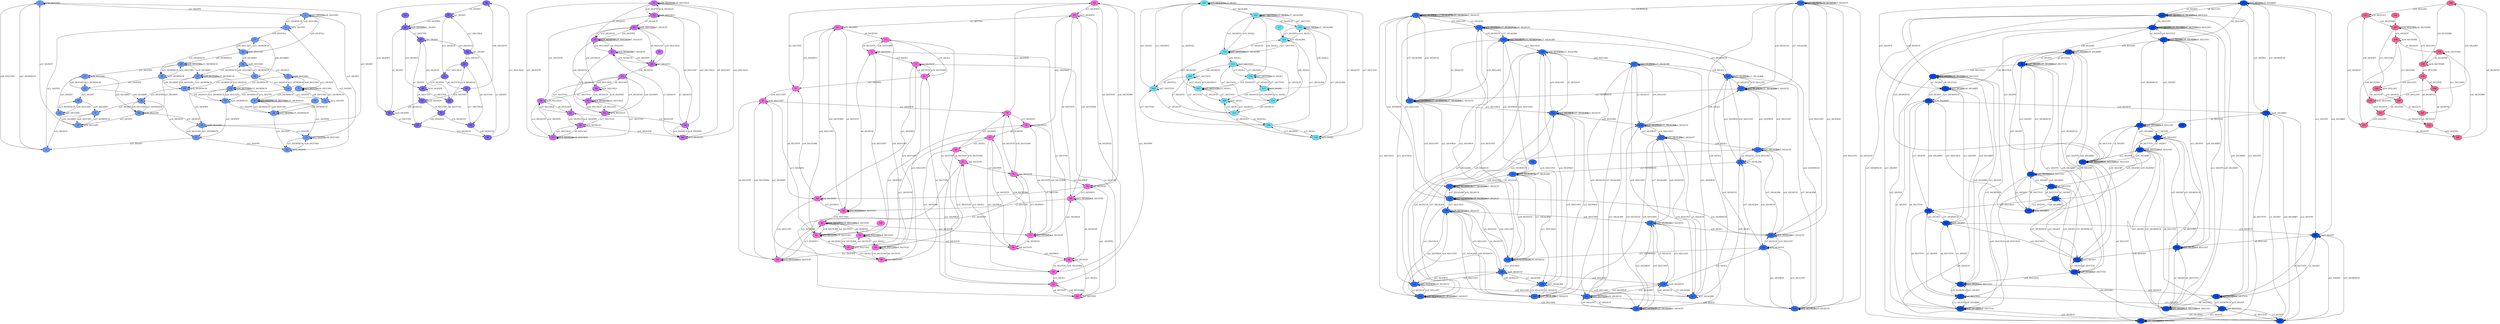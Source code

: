 digraph G {
  subgraph component0 {
1 [label="1" fillcolor="#6699FF" style=filled];
2 [label="2" fillcolor="#6699FF" style=filled];
3 [label="3" fillcolor="#6699FF" style=filled];
4 [label="4" fillcolor="#6699FF" style=filled];
5 [label="5" fillcolor="#6699FF" style=filled];
6 [label="6" fillcolor="#6699FF" style=filled];
7 [label="7" fillcolor="#6699FF" style=filled];
8 [label="8" fillcolor="#6699FF" style=filled];
9 [label="9" fillcolor="#6699FF" style=filled];
10 [label="10" fillcolor="#6699FF" style=filled];
11 [label="11" fillcolor="#6699FF" style=filled];
12 [label="12" fillcolor="#6699FF" style=filled];
13 [label="13" fillcolor="#6699FF" style=filled];
14 [label="14" fillcolor="#6699FF" style=filled];
15 [label="15" fillcolor="#6699FF" style=filled];
16 [label="16" fillcolor="#6699FF" style=filled];
17 [label="17" fillcolor="#6699FF" style=filled];
18 [label="18" fillcolor="#6699FF" style=filled];
19 [label="19" fillcolor="#6699FF" style=filled];
20 [label="20" fillcolor="#6699FF" style=filled];
21 [label="21" fillcolor="#6699FF" style=filled];
22 [label="22" fillcolor="#6699FF" style=filled];
23 [label="23" fillcolor="#6699FF" style=filled];
24 [label="24" fillcolor="#6699FF" style=filled];
25 [label="25" fillcolor="#6699FF" style=filled];
26 [label="26" fillcolor="#6699FF" style=filled];
27 [label="27" fillcolor="#6699FF" style=filled];
28 [label="28" fillcolor="#6699FF" style=filled];
29 [label="29" fillcolor="#6699FF" style=filled];
30 [label="30" fillcolor="#6699FF" style=filled];
31 [label="31" fillcolor="#6699FF" style=filled];
32 [label="32" fillcolor="#6699FF" style=filled];
33 [label="33" fillcolor="#6699FF" style=filled];
1->1 [label="a28_SIGUSR1" color=black ];
1->2 [label="a12_SIGFPE" color=black ];
1->3 [label="a23_SIGWINCH" color=black ];
4->1 [label="a32_SIGHUP" color=black ];
4->4 [label="a28_SIGUSR1" color=black ];
4->5 [label="a23_SIGWINCH" color=black ];
3->6 [label="a12_SIGFPE" color=black ];
3->1 [label="a28_SIGUSR1" color=black ];
7->8 [label="a35_SIGWINCH" color=black ];
7->9 [label="a23_SIGWINCH" color=black ];
7->7 [label="a12_SIGFPE" color=black ];
7->7 [label="a28_SIGUSR1" color=black ];
10->1 [label="a25_SIGINT" color=black ];
10->11 [label="a12_SIGFPE" color=black ];
10->12 [label="a23_SIGWINCH" color=black ];
10->10 [label="a28_SIGUSR1" color=black ];
5->4 [label="a28_SIGUSR1" color=black ];
5->3 [label="a32_SIGHUP" color=black ];
13->7 [label="a12_SIGFPE" color=black ];
13->14 [label="a23_SIGWINCH" color=black ];
13->13 [label="a28_SIGUSR1" color=black ];
13->15 [label="a35_SIGWINCH" color=black ];
16->17 [label="a23_SIGWINCH" color=black ];
16->16 [label="a28_SIGUSR1" color=black ];
16->16 [label="a35_SIGWINCH" color=black ];
16->15 [label="a32_SIGHUP" color=black ];
16->18 [label="a21_SIGPIPE" color=black ];
19->20 [label="a12_SIGFPE" color=black ];
19->19 [label="a35_SIGWINCH" color=black ];
19->12 [label="a21_SIGPIPE" color=black ];
19->15 [label="a28_SIGUSR1" color=black ];
21->22 [label="a23_SIGWINCH" color=black ];
21->21 [label="a28_SIGUSR1" color=black ];
21->23 [label="a25_SIGINT" color=black ];
21->18 [label="a26_SIGABRT" color=black ];
24->5 [label="a25_SIGINT" color=black ];
24->12 [label="a32_SIGHUP" color=black ];
24->18 [label="a28_SIGUSR1" color=black ];
15->8 [label="a12_SIGFPE" color=black ];
15->19 [label="a23_SIGWINCH" color=black ];
15->15 [label="a28_SIGUSR1" color=black ];
15->15 [label="a35_SIGWINCH" color=black ];
15->10 [label="a21_SIGPIPE" color=black ];
22->21 [label="a28_SIGUSR1" color=black ];
22->25 [label="a25_SIGINT" color=black ];
22->24 [label="a26_SIGABRT" color=black ];
14->9 [label="a12_SIGFPE" color=black ];
14->19 [label="a35_SIGWINCH" color=black ];
14->13 [label="a28_SIGUSR1" color=black ];
17->19 [label="a32_SIGHUP" color=black ];
17->17 [label="a35_SIGWINCH" color=black ];
17->24 [label="a21_SIGPIPE" color=black ];
17->16 [label="a28_SIGUSR1" color=black ];
26->27 [label="a23_SIGWINCH" color=black ];
26->26 [label="a28_SIGUSR1" color=black ];
26->28 [label="a26_SIGABRT" color=black ];
26->29 [label="a35_SIGWINCH" color=black ];
18->24 [label="a23_SIGWINCH" color=black ];
18->4 [label="a25_SIGINT" color=black ];
18->18 [label="a28_SIGUSR1" color=black ];
18->10 [label="a32_SIGHUP" color=black ];
30->14 [label="a32_SIGHUP" color=black ];
30->17 [label="a35_SIGWINCH" color=black ];
30->28 [label="a28_SIGUSR1" color=black ];
27->30 [label="a26_SIGABRT" color=black ];
27->31 [label="a35_SIGWINCH" color=black ];
27->26 [label="a28_SIGUSR1" color=black ];
12->32 [label="a12_SIGFPE" color=black ];
12->10 [label="a28_SIGUSR1" color=black ];
12->3 [label="a25_SIGINT" color=black ];
28->30 [label="a23_SIGWINCH" color=black ];
28->28 [label="a28_SIGUSR1" color=black ];
28->13 [label="a32_SIGHUP" color=black ];
28->16 [label="a35_SIGWINCH" color=black ];
9->20 [label="a35_SIGWINCH" color=black ];
9->9 [label="a12_SIGFPE" color=black ];
9->7 [label="a28_SIGUSR1" color=black ];
29->31 [label="a23_SIGWINCH" color=black ];
29->21 [label="a21_SIGPIPE" color=black ];
29->29 [label="a28_SIGUSR1" color=black ];
29->29 [label="a35_SIGWINCH" color=black ];
29->16 [label="a26_SIGABRT" color=black ];
2->6 [label="a23_SIGWINCH" color=black ];
2->2 [label="a12_SIGFPE" color=black ];
2->2 [label="a28_SIGUSR1" color=black ];
2->26 [label="a30_SIGPOLL" color=black ];
23->25 [label="a23_SIGWINCH" color=black ];
23->4 [label="a26_SIGABRT" color=black ];
23->23 [label="a28_SIGUSR1" color=black ];
11->32 [label="a23_SIGWINCH" color=black ];
11->11 [label="a12_SIGFPE" color=black ];
11->11 [label="a28_SIGUSR1" color=black ];
11->2 [label="a25_SIGINT" color=black ];
31->22 [label="a21_SIGPIPE" color=black ];
31->31 [label="a35_SIGWINCH" color=black ];
31->17 [label="a26_SIGABRT" color=black ];
31->29 [label="a28_SIGUSR1" color=black ];
6->6 [label="a12_SIGFPE" color=black ];
6->27 [label="a30_SIGPOLL" color=black ];
6->2 [label="a28_SIGUSR1" color=black ];
32->6 [label="a25_SIGINT" color=black ];
32->32 [label="a12_SIGFPE" color=black ];
32->11 [label="a28_SIGUSR1" color=black ];
20->20 [label="a12_SIGFPE" color=black ];
20->20 [label="a35_SIGWINCH" color=black ];
20->32 [label="a21_SIGPIPE" color=black ];
20->8 [label="a28_SIGUSR1" color=black ];
8->20 [label="a23_SIGWINCH" color=black ];
8->8 [label="a12_SIGFPE" color=black ];
8->8 [label="a28_SIGUSR1" color=black ];
8->8 [label="a35_SIGWINCH" color=black ];
8->11 [label="a21_SIGPIPE" color=black ];
25->23 [label="a28_SIGUSR1" color=black ];
25->5 [label="a26_SIGABRT" color=black ];
33->20 [label="" color=black ];
  }
  subgraph component1 {
34 [label="34" fillcolor="#7F66FF" style=filled];
35 [label="35" fillcolor="#7F66FF" style=filled];
36 [label="36" fillcolor="#7F66FF" style=filled];
37 [label="37" fillcolor="#7F66FF" style=filled];
38 [label="38" fillcolor="#7F66FF" style=filled];
39 [label="39" fillcolor="#7F66FF" style=filled];
40 [label="40" fillcolor="#7F66FF" style=filled];
41 [label="41" fillcolor="#7F66FF" style=filled];
42 [label="42" fillcolor="#7F66FF" style=filled];
43 [label="43" fillcolor="#7F66FF" style=filled];
44 [label="44" fillcolor="#7F66FF" style=filled];
45 [label="45" fillcolor="#7F66FF" style=filled];
46 [label="46" fillcolor="#7F66FF" style=filled];
47 [label="47" fillcolor="#7F66FF" style=filled];
48 [label="48" fillcolor="#7F66FF" style=filled];
49 [label="49" fillcolor="#7F66FF" style=filled];
50 [label="50" fillcolor="#7F66FF" style=filled];
34->35 [label="a1_SIGINT" color=black ];
34->36 [label="a18_SIGPIPE" color=black ];
37->38 [label="a18_SIGPIPE" color=black ];
37->34 [label="a36_SIGSEGV" color=black ];
39->40 [label="a1_SIGINT" color=black ];
39->41 [label="a14_SIGSEGV" color=black ];
35->35 [label="a1_SIGINT" color=black ];
35->42 [label="a18_SIGPIPE" color=black ];
35->43 [label="a32_SIGHUP" color=black ];
41->44 [label="a1_SIGINT" color=black ];
41->34 [label="a11_SIGCHLD" color=black ];
45->46 [label="a8_SIGTTOU" color=black ];
45->43 [label="a11_SIGCHLD" color=black ];
47->46 [label="a14_SIGSEGV" color=black ];
47->39 [label="a36_SIGSEGV" color=black ];
48->47 [label="a8_SIGTTOU" color=black ];
48->45 [label="a14_SIGSEGV" color=black ];
43->49 [label="a18_SIGPIPE" color=black ];
43->37 [label="a8_SIGTTOU" color=black ];
38->36 [label="a36_SIGSEGV" color=black ];
38->47 [label="a3_SIGTTIN" color=black ];
38->38 [label="a18_SIGPIPE" color=black ];
40->48 [label="a32_SIGHUP" color=black ];
40->44 [label="a14_SIGSEGV" color=black ];
40->40 [label="a1_SIGINT" color=black ];
49->48 [label="a3_SIGTTIN" color=black ];
49->49 [label="a18_SIGPIPE" color=black ];
49->38 [label="a8_SIGTTOU" color=black ];
42->40 [label="a3_SIGTTIN" color=black ];
42->49 [label="a32_SIGHUP" color=black ];
42->42 [label="a18_SIGPIPE" color=black ];
42->42 [label="a1_SIGINT" color=black ];
46->41 [label="a36_SIGSEGV" color=black ];
46->37 [label="a11_SIGCHLD" color=black ];
50->42 [label="" color=black ];
44->35 [label="a11_SIGCHLD" color=black ];
44->44 [label="a1_SIGINT" color=black ];
44->45 [label="a32_SIGHUP" color=black ];
36->42 [label="a1_SIGINT" color=black ];
36->36 [label="a18_SIGPIPE" color=black ];
36->39 [label="a3_SIGTTIN" color=black ];
  }
  subgraph component2 {
51 [label="51" fillcolor="#CC66FF" style=filled];
52 [label="52" fillcolor="#CC66FF" style=filled];
53 [label="53" fillcolor="#CC66FF" style=filled];
54 [label="54" fillcolor="#CC66FF" style=filled];
55 [label="55" fillcolor="#CC66FF" style=filled];
56 [label="56" fillcolor="#CC66FF" style=filled];
57 [label="57" fillcolor="#CC66FF" style=filled];
58 [label="58" fillcolor="#CC66FF" style=filled];
59 [label="59" fillcolor="#CC66FF" style=filled];
60 [label="60" fillcolor="#CC66FF" style=filled];
61 [label="61" fillcolor="#CC66FF" style=filled];
62 [label="62" fillcolor="#CC66FF" style=filled];
63 [label="63" fillcolor="#CC66FF" style=filled];
64 [label="64" fillcolor="#CC66FF" style=filled];
65 [label="65" fillcolor="#CC66FF" style=filled];
66 [label="66" fillcolor="#CC66FF" style=filled];
67 [label="67" fillcolor="#CC66FF" style=filled];
51->52 [label="a18_SIGPIPE" color=black ];
51->53 [label="a7_SIGQUIT" color=black ];
51->54 [label="a9_SIGLOST" color=black ];
51->51 [label="a14_SIGSEGV" color=black ];
51->51 [label="a20_SIGCHLD" color=black ];
54->55 [label="a7_SIGQUIT" color=black ];
54->56 [label="a18_SIGPIPE" color=black ];
54->54 [label="a14_SIGSEGV" color=black ];
54->51 [label="a20_SIGCHLD" color=black ];
57->58 [label="a18_SIGPIPE" color=black ];
57->59 [label="a9_SIGLOST" color=black ];
57->57 [label="a14_SIGSEGV" color=black ];
57->57 [label="a20_SIGCHLD" color=black ];
57->51 [label="a31_SIGSTOP" color=black ];
52->60 [label="a7_SIGQUIT" color=black ];
52->52 [label="a20_SIGCHLD" color=black ];
52->56 [label="a9_SIGLOST" color=black ];
52->51 [label="a14_SIGSEGV" color=black ];
61->61 [label="a14_SIGSEGV" color=black ];
61->61 [label="a20_SIGCHLD" color=black ];
61->62 [label="a18_SIGPIPE" color=black ];
61->63 [label="a9_SIGLOST" color=black ];
61->57 [label="a27_SIGTTOU" color=black ];
58->52 [label="a31_SIGSTOP" color=black ];
58->58 [label="a20_SIGCHLD" color=black ];
58->64 [label="a9_SIGLOST" color=black ];
58->57 [label="a14_SIGSEGV" color=black ];
63->61 [label="a20_SIGCHLD" color=black ];
63->65 [label="a18_SIGPIPE" color=black ];
63->63 [label="a14_SIGSEGV" color=black ];
63->59 [label="a27_SIGTTOU" color=black ];
53->61 [label="a36_SIGSEGV" color=black ];
53->60 [label="a18_SIGPIPE" color=black ];
53->55 [label="a9_SIGLOST" color=black ];
53->53 [label="a14_SIGSEGV" color=black ];
53->53 [label="a20_SIGCHLD" color=black ];
53->53 [label="a7_SIGQUIT" color=black ];
55->66 [label="a18_SIGPIPE" color=black ];
55->55 [label="a14_SIGSEGV" color=black ];
55->55 [label="a7_SIGQUIT" color=black ];
55->53 [label="a20_SIGCHLD" color=black ];
55->63 [label="a36_SIGSEGV" color=black ];
65->62 [label="a20_SIGCHLD" color=black ];
65->64 [label="a27_SIGTTOU" color=black ];
65->63 [label="a14_SIGSEGV" color=black ];
64->58 [label="a20_SIGCHLD" color=black ];
64->56 [label="a31_SIGSTOP" color=black ];
64->59 [label="a14_SIGSEGV" color=black ];
59->64 [label="a18_SIGPIPE" color=black ];
59->59 [label="a14_SIGSEGV" color=black ];
59->54 [label="a31_SIGSTOP" color=black ];
59->57 [label="a20_SIGCHLD" color=black ];
60->66 [label="a9_SIGLOST" color=black ];
60->62 [label="a36_SIGSEGV" color=black ];
60->60 [label="a20_SIGCHLD" color=black ];
60->60 [label="a7_SIGQUIT" color=black ];
60->53 [label="a14_SIGSEGV" color=black ];
62->61 [label="a14_SIGSEGV" color=black ];
62->62 [label="a20_SIGCHLD" color=black ];
62->65 [label="a9_SIGLOST" color=black ];
62->58 [label="a27_SIGTTOU" color=black ];
66->66 [label="a7_SIGQUIT" color=black ];
66->60 [label="a20_SIGCHLD" color=black ];
66->65 [label="a36_SIGSEGV" color=black ];
66->55 [label="a14_SIGSEGV" color=black ];
56->66 [label="a7_SIGQUIT" color=black ];
56->52 [label="a20_SIGCHLD" color=black ];
56->54 [label="a14_SIGSEGV" color=black ];
67->66 [label="" color=black ];
  }
  subgraph component3 {
68 [label="68" fillcolor="#FF66E6" style=filled];
69 [label="69" fillcolor="#FF66E6" style=filled];
70 [label="70" fillcolor="#FF66E6" style=filled];
71 [label="71" fillcolor="#FF66E6" style=filled];
72 [label="72" fillcolor="#FF66E6" style=filled];
73 [label="73" fillcolor="#FF66E6" style=filled];
74 [label="74" fillcolor="#FF66E6" style=filled];
75 [label="75" fillcolor="#FF66E6" style=filled];
76 [label="76" fillcolor="#FF66E6" style=filled];
77 [label="77" fillcolor="#FF66E6" style=filled];
78 [label="78" fillcolor="#FF66E6" style=filled];
79 [label="79" fillcolor="#FF66E6" style=filled];
80 [label="80" fillcolor="#FF66E6" style=filled];
81 [label="81" fillcolor="#FF66E6" style=filled];
82 [label="82" fillcolor="#FF66E6" style=filled];
83 [label="83" fillcolor="#FF66E6" style=filled];
84 [label="84" fillcolor="#FF66E6" style=filled];
85 [label="85" fillcolor="#FF66E6" style=filled];
86 [label="86" fillcolor="#FF66E6" style=filled];
87 [label="87" fillcolor="#FF66E6" style=filled];
88 [label="88" fillcolor="#FF66E6" style=filled];
89 [label="89" fillcolor="#FF66E6" style=filled];
90 [label="90" fillcolor="#FF66E6" style=filled];
91 [label="91" fillcolor="#FF66E6" style=filled];
92 [label="92" fillcolor="#FF66E6" style=filled];
93 [label="93" fillcolor="#FF66E6" style=filled];
94 [label="94" fillcolor="#FF66E6" style=filled];
95 [label="95" fillcolor="#FF66E6" style=filled];
96 [label="96" fillcolor="#FF66E6" style=filled];
97 [label="97" fillcolor="#FF66E6" style=filled];
98 [label="98" fillcolor="#FF66E6" style=filled];
99 [label="99" fillcolor="#FF66E6" style=filled];
100 [label="100" fillcolor="#FF66E6" style=filled];
68->69 [label="a15_SIGINFO" color=black ];
68->70 [label="a4_SIGTSTP" color=black ];
68->71 [label="a3_SIGTTIN" color=black ];
72->73 [label="a34_SIGTERM" color=black ];
72->74 [label="a16_SIGCONT" color=black ];
72->72 [label="a4_SIGTSTP" color=black ];
72->75 [label="a33_SIGILL" color=black ];
76->76 [label="a4_SIGTSTP" color=black ];
76->77 [label="a15_SIGINFO" color=black ];
76->78 [label="a34_SIGTERM" color=black ];
76->70 [label="a22_SIGPROF" color=black ];
78->79 [label="a15_SIGINFO" color=black ];
78->76 [label="a4_SIGTSTP" color=black ];
78->68 [label="a22_SIGPROF" color=black ];
80->81 [label="a3_SIGTTIN" color=black ];
80->82 [label="a4_SIGTSTP" color=black ];
80->68 [label="a21_SIGPIPE" color=black ];
83->82 [label="a22_SIGPROF" color=black ];
83->76 [label="a21_SIGPIPE" color=black ];
83->84 [label="a34_SIGTERM" color=black ];
83->83 [label="a4_SIGTSTP" color=black ];
85->86 [label="a15_SIGINFO" color=black ];
85->76 [label="a31_SIGSTOP" color=black ];
85->87 [label="a34_SIGTERM" color=black ];
85->85 [label="a16_SIGCONT" color=black ];
85->85 [label="a4_SIGTSTP" color=black ];
75->81 [label="a34_SIGTERM" color=black ];
75->88 [label="a16_SIGCONT" color=black ];
75->75 [label="a4_SIGTSTP" color=black ];
75->89 [label="a21_SIGPIPE" color=black ];
89->85 [label="a16_SIGCONT" color=black ];
89->90 [label="a15_SIGINFO" color=black ];
89->71 [label="a34_SIGTERM" color=black ];
89->89 [label="a4_SIGTSTP" color=black ];
91->92 [label="a16_SIGCONT" color=black ];
91->91 [label="a15_SIGINFO" color=black ];
91->73 [label="a6_SIGXFSZ" color=black ];
91->90 [label="a4_SIGTSTP" color=black ];
93->73 [label="a3_SIGTTIN" color=black ];
93->94 [label="a4_SIGTSTP" color=black ];
93->80 [label="a33_SIGILL" color=black ];
73->95 [label="a16_SIGCONT" color=black ];
73->81 [label="a33_SIGILL" color=black ];
73->72 [label="a4_SIGTSTP" color=black ];
87->92 [label="a15_SIGINFO" color=black ];
87->78 [label="a31_SIGSTOP" color=black ];
87->87 [label="a16_SIGCONT" color=black ];
87->85 [label="a4_SIGTSTP" color=black ];
96->97 [label="a34_SIGTERM" color=black ];
96->94 [label="a22_SIGPROF" color=black ];
96->96 [label="a4_SIGTSTP" color=black ];
96->83 [label="a33_SIGILL" color=black ];
81->98 [label="a16_SIGCONT" color=black ];
81->75 [label="a4_SIGTSTP" color=black ];
81->71 [label="a21_SIGPIPE" color=black ];
99->69 [label="a34_SIGTERM" color=black ];
99->94 [label="a6_SIGXFSZ" color=black ];
99->99 [label="a15_SIGINFO" color=black ];
99->99 [label="a4_SIGTSTP" color=black ];
99->90 [label="a3_SIGTTIN" color=black ];
97->84 [label="a33_SIGILL" color=black ];
97->96 [label="a4_SIGTSTP" color=black ];
97->93 [label="a22_SIGPROF" color=black ];
84->78 [label="a21_SIGPIPE" color=black ];
84->80 [label="a22_SIGPROF" color=black ];
84->83 [label="a4_SIGTSTP" color=black ];
98->98 [label="a16_SIGCONT" color=black ];
98->88 [label="a4_SIGTSTP" color=black ];
98->84 [label="a31_SIGSTOP" color=black ];
98->87 [label="a21_SIGPIPE" color=black ];
82->82 [label="a4_SIGTSTP" color=black ];
82->80 [label="a34_SIGTERM" color=black ];
82->70 [label="a21_SIGPIPE" color=black ];
82->75 [label="a3_SIGTTIN" color=black ];
69->69 [label="a15_SIGINFO" color=black ];
69->91 [label="a3_SIGTTIN" color=black ];
69->99 [label="a4_SIGTSTP" color=black ];
69->93 [label="a6_SIGXFSZ" color=black ];
77->79 [label="a34_SIGTERM" color=black ];
77->77 [label="a15_SIGINFO" color=black ];
77->77 [label="a4_SIGTSTP" color=black ];
77->99 [label="a22_SIGPROF" color=black ];
77->96 [label="a6_SIGXFSZ" color=black ];
90->86 [label="a16_SIGCONT" color=black ];
90->91 [label="a34_SIGTERM" color=black ];
90->90 [label="a15_SIGINFO" color=black ];
90->90 [label="a4_SIGTSTP" color=black ];
90->72 [label="a6_SIGXFSZ" color=black ];
95->98 [label="a33_SIGILL" color=black ];
95->95 [label="a16_SIGCONT" color=black ];
95->97 [label="a31_SIGSTOP" color=black ];
95->74 [label="a4_SIGTSTP" color=black ];
94->82 [label="a33_SIGILL" color=black ];
94->94 [label="a4_SIGTSTP" color=black ];
94->93 [label="a34_SIGTERM" color=black ];
94->72 [label="a3_SIGTTIN" color=black ];
88->98 [label="a34_SIGTERM" color=black ];
88->88 [label="a16_SIGCONT" color=black ];
88->88 [label="a4_SIGTSTP" color=black ];
88->85 [label="a21_SIGPIPE" color=black ];
88->83 [label="a31_SIGSTOP" color=black ];
86->92 [label="a34_SIGTERM" color=black ];
86->86 [label="a15_SIGINFO" color=black ];
86->86 [label="a16_SIGCONT" color=black ];
86->86 [label="a4_SIGTSTP" color=black ];
86->77 [label="a31_SIGSTOP" color=black ];
86->74 [label="a6_SIGXFSZ" color=black ];
74->95 [label="a34_SIGTERM" color=black ];
74->88 [label="a33_SIGILL" color=black ];
74->74 [label="a16_SIGCONT" color=black ];
74->74 [label="a4_SIGTSTP" color=black ];
74->96 [label="a31_SIGSTOP" color=black ];
71->91 [label="a15_SIGINFO" color=black ];
71->87 [label="a16_SIGCONT" color=black ];
71->89 [label="a4_SIGTSTP" color=black ];
79->69 [label="a22_SIGPROF" color=black ];
79->79 [label="a15_SIGINFO" color=black ];
79->97 [label="a6_SIGXFSZ" color=black ];
79->77 [label="a4_SIGTSTP" color=black ];
70->99 [label="a15_SIGINFO" color=black ];
70->70 [label="a4_SIGTSTP" color=black ];
70->68 [label="a34_SIGTERM" color=black ];
70->89 [label="a3_SIGTTIN" color=black ];
92->92 [label="a15_SIGINFO" color=black ];
92->92 [label="a16_SIGCONT" color=black ];
92->95 [label="a6_SIGXFSZ" color=black ];
92->86 [label="a4_SIGTSTP" color=black ];
92->79 [label="a31_SIGSTOP" color=black ];
100->92 [label="" color=black ];
  }
  subgraph component4 {
101 [label="101" fillcolor="#66E6FF" style=filled];
102 [label="102" fillcolor="#66E6FF" style=filled];
103 [label="103" fillcolor="#66E6FF" style=filled];
104 [label="104" fillcolor="#66E6FF" style=filled];
105 [label="105" fillcolor="#66E6FF" style=filled];
106 [label="106" fillcolor="#66E6FF" style=filled];
107 [label="107" fillcolor="#66E6FF" style=filled];
108 [label="108" fillcolor="#66E6FF" style=filled];
109 [label="109" fillcolor="#66E6FF" style=filled];
110 [label="110" fillcolor="#66E6FF" style=filled];
111 [label="111" fillcolor="#66E6FF" style=filled];
112 [label="112" fillcolor="#66E6FF" style=filled];
113 [label="113" fillcolor="#66E6FF" style=filled];
114 [label="114" fillcolor="#66E6FF" style=filled];
115 [label="115" fillcolor="#66E6FF" style=filled];
116 [label="116" fillcolor="#66E6FF" style=filled];
117 [label="117" fillcolor="#66E6FF" style=filled];
101->102 [label="a37_SIGALRM" color=black ];
101->101 [label="a27_SIGTTOU" color=black ];
101->101 [label="a33_SIGILL" color=black ];
101->103 [label="a15_SIGINFO" color=black ];
101->104 [label="a7_SIGQUIT" color=black ];
104->105 [label="a37_SIGALRM" color=black ];
104->106 [label="a15_SIGINFO" color=black ];
104->101 [label="a27_SIGTTOU" color=black ];
104->104 [label="a33_SIGILL" color=black ];
107->108 [label="a7_SIGQUIT" color=black ];
107->107 [label="a27_SIGTTOU" color=black ];
107->107 [label="a33_SIGILL" color=black ];
107->109 [label="a15_SIGINFO" color=black ];
107->101 [label="a2_SIGPOLL" color=black ];
110->111 [label="a7_SIGQUIT" color=black ];
110->112 [label="a15_SIGINFO" color=black ];
110->110 [label="a27_SIGTTOU" color=black ];
110->110 [label="a33_SIGILL" color=black ];
110->107 [label="a29_SIGSEGV" color=black ];
108->113 [label="a15_SIGINFO" color=black ];
108->108 [label="a33_SIGILL" color=black ];
108->107 [label="a27_SIGTTOU" color=black ];
108->104 [label="a2_SIGPOLL" color=black ];
109->113 [label="a7_SIGQUIT" color=black ];
109->107 [label="a33_SIGILL" color=black ];
109->109 [label="a27_SIGTTOU" color=black ];
109->103 [label="a2_SIGPOLL" color=black ];
112->114 [label="a7_SIGQUIT" color=black ];
112->112 [label="a27_SIGTTOU" color=black ];
112->110 [label="a33_SIGILL" color=black ];
112->109 [label="a29_SIGSEGV" color=black ];
111->114 [label="a15_SIGINFO" color=black ];
111->111 [label="a33_SIGILL" color=black ];
111->108 [label="a29_SIGSEGV" color=black ];
111->110 [label="a27_SIGTTOU" color=black ];
113->108 [label="a33_SIGILL" color=black ];
113->106 [label="a2_SIGPOLL" color=black ];
113->109 [label="a27_SIGTTOU" color=black ];
102->105 [label="a7_SIGQUIT" color=black ];
102->115 [label="a15_SIGINFO" color=black ];
102->102 [label="a27_SIGTTOU" color=black ];
102->102 [label="a33_SIGILL" color=black ];
102->102 [label="a37_SIGALRM" color=black ];
102->110 [label="a38_SIGILL" color=black ];
114->113 [label="a29_SIGSEGV" color=black ];
114->111 [label="a33_SIGILL" color=black ];
114->112 [label="a27_SIGTTOU" color=black ];
106->116 [label="a37_SIGALRM" color=black ];
106->103 [label="a27_SIGTTOU" color=black ];
106->104 [label="a33_SIGILL" color=black ];
105->105 [label="a33_SIGILL" color=black ];
105->105 [label="a37_SIGALRM" color=black ];
105->116 [label="a15_SIGINFO" color=black ];
105->111 [label="a38_SIGILL" color=black ];
105->102 [label="a27_SIGTTOU" color=black ];
115->116 [label="a7_SIGQUIT" color=black ];
115->115 [label="a27_SIGTTOU" color=black ];
115->115 [label="a37_SIGALRM" color=black ];
115->102 [label="a33_SIGILL" color=black ];
115->112 [label="a38_SIGILL" color=black ];
116->105 [label="a33_SIGILL" color=black ];
116->114 [label="a38_SIGILL" color=black ];
116->116 [label="a37_SIGALRM" color=black ];
116->115 [label="a27_SIGTTOU" color=black ];
103->115 [label="a37_SIGALRM" color=black ];
103->106 [label="a7_SIGQUIT" color=black ];
103->101 [label="a33_SIGILL" color=black ];
103->103 [label="a27_SIGTTOU" color=black ];
117->116 [label="" color=black ];
  }
  subgraph component5 {
118 [label="118" fillcolor="#2970FF" style=filled];
119 [label="119" fillcolor="#2970FF" style=filled];
120 [label="120" fillcolor="#2970FF" style=filled];
121 [label="121" fillcolor="#2970FF" style=filled];
122 [label="122" fillcolor="#2970FF" style=filled];
123 [label="123" fillcolor="#2970FF" style=filled];
124 [label="124" fillcolor="#2970FF" style=filled];
125 [label="125" fillcolor="#2970FF" style=filled];
126 [label="126" fillcolor="#2970FF" style=filled];
127 [label="127" fillcolor="#2970FF" style=filled];
128 [label="128" fillcolor="#2970FF" style=filled];
129 [label="129" fillcolor="#2970FF" style=filled];
130 [label="130" fillcolor="#2970FF" style=filled];
131 [label="131" fillcolor="#2970FF" style=filled];
132 [label="132" fillcolor="#2970FF" style=filled];
133 [label="133" fillcolor="#2970FF" style=filled];
134 [label="134" fillcolor="#2970FF" style=filled];
135 [label="135" fillcolor="#2970FF" style=filled];
136 [label="136" fillcolor="#2970FF" style=filled];
137 [label="137" fillcolor="#2970FF" style=filled];
138 [label="138" fillcolor="#2970FF" style=filled];
139 [label="139" fillcolor="#2970FF" style=filled];
140 [label="140" fillcolor="#2970FF" style=filled];
141 [label="141" fillcolor="#2970FF" style=filled];
142 [label="142" fillcolor="#2970FF" style=filled];
143 [label="143" fillcolor="#2970FF" style=filled];
144 [label="144" fillcolor="#2970FF" style=filled];
145 [label="145" fillcolor="#2970FF" style=filled];
146 [label="146" fillcolor="#2970FF" style=filled];
147 [label="147" fillcolor="#2970FF" style=filled];
148 [label="148" fillcolor="#2970FF" style=filled];
149 [label="149" fillcolor="#2970FF" style=filled];
150 [label="150" fillcolor="#2970FF" style=filled];
118->118 [label="a22_SIGPROF" color=black ];
118->118 [label="a29_SIGSEGV" color=black ];
118->118 [label="a5_SIGQUIT" color=black ];
118->119 [label="a23_SIGWINCH" color=black ];
118->120 [label="a37_SIGALRM" color=black ];
118->121 [label="a16_SIGCONT" color=black ];
118->122 [label="a19_SIGLOST" color=black ];
122->123 [label="a23_SIGWINCH" color=black ];
122->118 [label="a5_SIGQUIT" color=black ];
122->124 [label="a37_SIGALRM" color=black ];
122->125 [label="a16_SIGCONT" color=black ];
122->122 [label="a22_SIGPROF" color=black ];
122->122 [label="a29_SIGSEGV" color=black ];
121->126 [label="a23_SIGWINCH" color=black ];
121->118 [label="a22_SIGPROF" color=black ];
121->127 [label="a37_SIGALRM" color=black ];
121->121 [label="a29_SIGSEGV" color=black ];
121->121 [label="a5_SIGQUIT" color=black ];
121->125 [label="a19_SIGLOST" color=black ];
128->118 [label="a38_SIGILL" color=black ];
128->129 [label="a37_SIGALRM" color=black ];
128->130 [label="a16_SIGCONT" color=black ];
128->131 [label="a19_SIGLOST" color=black ];
128->128 [label="a22_SIGPROF" color=black ];
128->128 [label="a29_SIGSEGV" color=black ];
128->128 [label="a5_SIGQUIT" color=black ];
120->132 [label="a23_SIGWINCH" color=black ];
120->118 [label="a29_SIGSEGV" color=black ];
120->120 [label="a22_SIGPROF" color=black ];
120->120 [label="a37_SIGALRM" color=black ];
120->120 [label="a5_SIGQUIT" color=black ];
120->127 [label="a16_SIGCONT" color=black ];
120->124 [label="a19_SIGLOST" color=black ];
130->133 [label="a37_SIGALRM" color=black ];
130->134 [label="a19_SIGLOST" color=black ];
130->130 [label="a29_SIGSEGV" color=black ];
130->130 [label="a5_SIGQUIT" color=black ];
130->128 [label="a22_SIGPROF" color=black ];
130->121 [label="a38_SIGILL" color=black ];
127->135 [label="a23_SIGWINCH" color=black ];
127->120 [label="a22_SIGPROF" color=black ];
127->136 [label="a19_SIGLOST" color=black ];
127->127 [label="a37_SIGALRM" color=black ];
127->127 [label="a5_SIGQUIT" color=black ];
127->121 [label="a29_SIGSEGV" color=black ];
129->133 [label="a16_SIGCONT" color=black ];
129->137 [label="a19_SIGLOST" color=black ];
129->120 [label="a38_SIGILL" color=black ];
129->129 [label="a22_SIGPROF" color=black ];
129->129 [label="a37_SIGALRM" color=black ];
129->129 [label="a5_SIGQUIT" color=black ];
129->128 [label="a29_SIGSEGV" color=black ];
125->138 [label="a23_SIGWINCH" color=black ];
125->136 [label="a37_SIGALRM" color=black ];
125->121 [label="a5_SIGQUIT" color=black ];
125->125 [label="a29_SIGSEGV" color=black ];
125->122 [label="a22_SIGPROF" color=black ];
139->140 [label="a37_SIGALRM" color=black ];
139->141 [label="a19_SIGLOST" color=black ];
139->139 [label="a29_SIGSEGV" color=black ];
139->139 [label="a5_SIGQUIT" color=black ];
139->142 [label="a22_SIGPROF" color=black ];
139->130 [label="a28_SIGUSR1" color=black ];
136->143 [label="a23_SIGWINCH" color=black ];
136->136 [label="a37_SIGALRM" color=black ];
136->127 [label="a5_SIGQUIT" color=black ];
136->124 [label="a22_SIGPROF" color=black ];
136->125 [label="a29_SIGSEGV" color=black ];
119->132 [label="a37_SIGALRM" color=black ];
119->126 [label="a16_SIGCONT" color=black ];
119->123 [label="a19_SIGLOST" color=black ];
119->119 [label="a22_SIGPROF" color=black ];
119->119 [label="a23_SIGWINCH" color=black ];
119->119 [label="a29_SIGSEGV" color=black ];
119->119 [label="a5_SIGQUIT" color=black ];
119->142 [label="a11_SIGCHLD" color=black ];
142->144 [label="a37_SIGALRM" color=black ];
142->139 [label="a16_SIGCONT" color=black ];
142->145 [label="a19_SIGLOST" color=black ];
142->142 [label="a22_SIGPROF" color=black ];
142->142 [label="a29_SIGSEGV" color=black ];
142->142 [label="a5_SIGQUIT" color=black ];
142->128 [label="a28_SIGUSR1" color=black ];
141->146 [label="a37_SIGALRM" color=black ];
141->141 [label="a29_SIGSEGV" color=black ];
141->139 [label="a5_SIGQUIT" color=black ];
141->145 [label="a22_SIGPROF" color=black ];
141->134 [label="a28_SIGUSR1" color=black ];
147->147 [label="a37_SIGALRM" color=black ];
147->133 [label="a5_SIGQUIT" color=black ];
147->137 [label="a22_SIGPROF" color=black ];
147->134 [label="a29_SIGSEGV" color=black ];
147->136 [label="a38_SIGILL" color=black ];
134->147 [label="a37_SIGALRM" color=black ];
134->134 [label="a29_SIGSEGV" color=black ];
134->130 [label="a5_SIGQUIT" color=black ];
134->131 [label="a22_SIGPROF" color=black ];
134->125 [label="a38_SIGILL" color=black ];
123->148 [label="a37_SIGALRM" color=black ];
123->138 [label="a16_SIGCONT" color=black ];
123->123 [label="a22_SIGPROF" color=black ];
123->123 [label="a23_SIGWINCH" color=black ];
123->123 [label="a29_SIGSEGV" color=black ];
123->119 [label="a5_SIGQUIT" color=black ];
123->145 [label="a11_SIGCHLD" color=black ];
144->140 [label="a16_SIGCONT" color=black ];
144->149 [label="a19_SIGLOST" color=black ];
144->144 [label="a22_SIGPROF" color=black ];
144->144 [label="a37_SIGALRM" color=black ];
144->144 [label="a5_SIGQUIT" color=black ];
144->129 [label="a28_SIGUSR1" color=black ];
144->142 [label="a29_SIGSEGV" color=black ];
145->149 [label="a37_SIGALRM" color=black ];
145->141 [label="a16_SIGCONT" color=black ];
145->145 [label="a22_SIGPROF" color=black ];
145->145 [label="a29_SIGSEGV" color=black ];
145->142 [label="a5_SIGQUIT" color=black ];
145->131 [label="a28_SIGUSR1" color=black ];
149->146 [label="a16_SIGCONT" color=black ];
149->149 [label="a22_SIGPROF" color=black ];
149->149 [label="a37_SIGALRM" color=black ];
149->144 [label="a5_SIGQUIT" color=black ];
149->145 [label="a29_SIGSEGV" color=black ];
149->137 [label="a28_SIGUSR1" color=black ];
140->140 [label="a37_SIGALRM" color=black ];
140->140 [label="a5_SIGQUIT" color=black ];
140->146 [label="a19_SIGLOST" color=black ];
140->144 [label="a22_SIGPROF" color=black ];
140->133 [label="a28_SIGUSR1" color=black ];
140->139 [label="a29_SIGSEGV" color=black ];
138->143 [label="a37_SIGALRM" color=black ];
138->138 [label="a23_SIGWINCH" color=black ];
138->138 [label="a29_SIGSEGV" color=black ];
138->126 [label="a5_SIGQUIT" color=black ];
138->141 [label="a11_SIGCHLD" color=black ];
138->123 [label="a22_SIGPROF" color=black ];
133->147 [label="a19_SIGLOST" color=black ];
133->133 [label="a37_SIGALRM" color=black ];
133->133 [label="a5_SIGQUIT" color=black ];
133->129 [label="a22_SIGPROF" color=black ];
133->127 [label="a38_SIGILL" color=black ];
133->130 [label="a29_SIGSEGV" color=black ];
132->148 [label="a19_SIGLOST" color=black ];
132->132 [label="a22_SIGPROF" color=black ];
132->132 [label="a23_SIGWINCH" color=black ];
132->132 [label="a37_SIGALRM" color=black ];
132->132 [label="a5_SIGQUIT" color=black ];
132->135 [label="a16_SIGCONT" color=black ];
132->144 [label="a11_SIGCHLD" color=black ];
132->119 [label="a29_SIGSEGV" color=black ];
146->140 [label="a5_SIGQUIT" color=black ];
146->146 [label="a37_SIGALRM" color=black ];
146->149 [label="a22_SIGPROF" color=black ];
146->141 [label="a29_SIGSEGV" color=black ];
146->147 [label="a28_SIGUSR1" color=black ];
135->132 [label="a22_SIGPROF" color=black ];
135->135 [label="a23_SIGWINCH" color=black ];
135->135 [label="a37_SIGALRM" color=black ];
135->135 [label="a5_SIGQUIT" color=black ];
135->140 [label="a11_SIGCHLD" color=black ];
135->143 [label="a19_SIGLOST" color=black ];
135->126 [label="a29_SIGSEGV" color=black ];
124->148 [label="a23_SIGWINCH" color=black ];
124->120 [label="a5_SIGQUIT" color=black ];
124->136 [label="a16_SIGCONT" color=black ];
124->124 [label="a22_SIGPROF" color=black ];
124->124 [label="a37_SIGALRM" color=black ];
124->122 [label="a29_SIGSEGV" color=black ];
131->137 [label="a37_SIGALRM" color=black ];
131->134 [label="a16_SIGCONT" color=black ];
131->131 [label="a22_SIGPROF" color=black ];
131->131 [label="a29_SIGSEGV" color=black ];
131->128 [label="a5_SIGQUIT" color=black ];
131->122 [label="a38_SIGILL" color=black ];
143->148 [label="a22_SIGPROF" color=black ];
143->135 [label="a5_SIGQUIT" color=black ];
143->143 [label="a23_SIGWINCH" color=black ];
143->143 [label="a37_SIGALRM" color=black ];
143->138 [label="a29_SIGSEGV" color=black ];
143->146 [label="a11_SIGCHLD" color=black ];
137->147 [label="a16_SIGCONT" color=black ];
137->137 [label="a22_SIGPROF" color=black ];
137->137 [label="a37_SIGALRM" color=black ];
137->129 [label="a5_SIGQUIT" color=black ];
137->131 [label="a29_SIGSEGV" color=black ];
137->124 [label="a38_SIGILL" color=black ];
148->148 [label="a22_SIGPROF" color=black ];
148->148 [label="a23_SIGWINCH" color=black ];
148->148 [label="a37_SIGALRM" color=black ];
148->132 [label="a5_SIGQUIT" color=black ];
148->143 [label="a16_SIGCONT" color=black ];
148->149 [label="a11_SIGCHLD" color=black ];
148->123 [label="a29_SIGSEGV" color=black ];
126->135 [label="a37_SIGALRM" color=black ];
126->138 [label="a19_SIGLOST" color=black ];
126->126 [label="a23_SIGWINCH" color=black ];
126->126 [label="a29_SIGSEGV" color=black ];
126->126 [label="a5_SIGQUIT" color=black ];
126->139 [label="a11_SIGCHLD" color=black ];
126->119 [label="a22_SIGPROF" color=black ];
150->143 [label="" color=black ];
  }
  subgraph component6 {
151 [label="151" fillcolor="#004EEB" style=filled];
152 [label="152" fillcolor="#004EEB" style=filled];
153 [label="153" fillcolor="#004EEB" style=filled];
154 [label="154" fillcolor="#004EEB" style=filled];
155 [label="155" fillcolor="#004EEB" style=filled];
156 [label="156" fillcolor="#004EEB" style=filled];
157 [label="157" fillcolor="#004EEB" style=filled];
158 [label="158" fillcolor="#004EEB" style=filled];
159 [label="159" fillcolor="#004EEB" style=filled];
160 [label="160" fillcolor="#004EEB" style=filled];
161 [label="161" fillcolor="#004EEB" style=filled];
162 [label="162" fillcolor="#004EEB" style=filled];
163 [label="163" fillcolor="#004EEB" style=filled];
164 [label="164" fillcolor="#004EEB" style=filled];
165 [label="165" fillcolor="#004EEB" style=filled];
166 [label="166" fillcolor="#004EEB" style=filled];
167 [label="167" fillcolor="#004EEB" style=filled];
168 [label="168" fillcolor="#004EEB" style=filled];
169 [label="169" fillcolor="#004EEB" style=filled];
170 [label="170" fillcolor="#004EEB" style=filled];
171 [label="171" fillcolor="#004EEB" style=filled];
172 [label="172" fillcolor="#004EEB" style=filled];
173 [label="173" fillcolor="#004EEB" style=filled];
174 [label="174" fillcolor="#004EEB" style=filled];
175 [label="175" fillcolor="#004EEB" style=filled];
176 [label="176" fillcolor="#004EEB" style=filled];
177 [label="177" fillcolor="#004EEB" style=filled];
178 [label="178" fillcolor="#004EEB" style=filled];
179 [label="179" fillcolor="#004EEB" style=filled];
180 [label="180" fillcolor="#004EEB" style=filled];
181 [label="181" fillcolor="#004EEB" style=filled];
182 [label="182" fillcolor="#004EEB" style=filled];
183 [label="183" fillcolor="#004EEB" style=filled];
151->152 [label="a8_SIGTTOU" color=black ];
151->153 [label="a35_SIGWINCH" color=black ];
151->154 [label="a9_SIGLOST" color=black ];
151->155 [label="a12_SIGFPE" color=black ];
151->151 [label="a25_SIGINT" color=black ];
151->151 [label="a26_SIGABRT" color=black ];
156->156 [label="a25_SIGINT" color=black ];
156->156 [label="a26_SIGABRT" color=black ];
156->156 [label="a8_SIGTTOU" color=black ];
156->157 [label="a20_SIGCHLD" color=black ];
156->158 [label="a35_SIGWINCH" color=black ];
156->159 [label="a1_SIGINT" color=black ];
156->160 [label="a12_SIGFPE" color=black ];
161->162 [label="a1_SIGINT" color=black ];
161->157 [label="a26_SIGABRT" color=black ];
161->163 [label="a35_SIGWINCH" color=black ];
161->161 [label="a25_SIGINT" color=black ];
161->161 [label="a8_SIGTTOU" color=black ];
161->164 [label="a10_SIGHUP" color=black ];
165->166 [label="a9_SIGLOST" color=black ];
165->167 [label="a1_SIGINT" color=black ];
165->165 [label="a8_SIGTTOU" color=black ];
165->168 [label="a26_SIGABRT" color=black ];
165->164 [label="a25_SIGINT" color=black ];
169->169 [label="a25_SIGINT" color=black ];
169->169 [label="a26_SIGABRT" color=black ];
169->169 [label="a8_SIGTTOU" color=black ];
169->169 [label="a9_SIGLOST" color=black ];
169->170 [label="a35_SIGWINCH" color=black ];
169->154 [label="a1_SIGINT" color=black ];
169->171 [label="a12_SIGFPE" color=black ];
169->156 [label="a39_SIGEMT" color=black ];
153->172 [label="a9_SIGLOST" color=black ];
153->153 [label="a26_SIGABRT" color=black ];
153->167 [label="a12_SIGFPE" color=black ];
153->151 [label="a25_SIGINT" color=black ];
153->168 [label="a8_SIGTTOU" color=black ];
173->173 [label="a26_SIGABRT" color=black ];
173->173 [label="a8_SIGTTOU" color=black ];
173->174 [label="a1_SIGINT" color=black ];
173->157 [label="a25_SIGINT" color=black ];
173->163 [label="a12_SIGFPE" color=black ];
173->168 [label="a10_SIGHUP" color=black ];
158->175 [label="a1_SIGINT" color=black ];
158->176 [label="a12_SIGFPE" color=black ];
158->173 [label="a20_SIGCHLD" color=black ];
158->156 [label="a25_SIGINT" color=black ];
158->158 [label="a26_SIGABRT" color=black ];
158->158 [label="a8_SIGTTOU" color=black ];
159->175 [label="a35_SIGWINCH" color=black ];
159->177 [label="a12_SIGFPE" color=black ];
159->156 [label="a8_SIGTTOU" color=black ];
159->159 [label="a25_SIGINT" color=black ];
159->159 [label="a26_SIGABRT" color=black ];
159->178 [label="a20_SIGCHLD" color=black ];
162->179 [label="a35_SIGWINCH" color=black ];
162->162 [label="a25_SIGINT" color=black ];
162->155 [label="a10_SIGHUP" color=black ];
162->161 [label="a8_SIGTTOU" color=black ];
162->178 [label="a26_SIGABRT" color=black ];
178->174 [label="a35_SIGWINCH" color=black ];
178->162 [label="a12_SIGFPE" color=black ];
178->157 [label="a8_SIGTTOU" color=black ];
178->151 [label="a10_SIGHUP" color=black ];
178->178 [label="a25_SIGINT" color=black ];
178->178 [label="a26_SIGABRT" color=black ];
171->180 [label="a1_SIGINT" color=black ];
171->169 [label="a26_SIGABRT" color=black ];
171->166 [label="a35_SIGWINCH" color=black ];
171->171 [label="a25_SIGINT" color=black ];
171->171 [label="a8_SIGTTOU" color=black ];
171->171 [label="a9_SIGLOST" color=black ];
171->160 [label="a39_SIGEMT" color=black ];
163->173 [label="a26_SIGABRT" color=black ];
163->179 [label="a1_SIGINT" color=black ];
163->163 [label="a8_SIGTTOU" color=black ];
163->165 [label="a10_SIGHUP" color=black ];
163->161 [label="a25_SIGINT" color=black ];
154->180 [label="a12_SIGFPE" color=black ];
154->172 [label="a35_SIGWINCH" color=black ];
154->169 [label="a8_SIGTTOU" color=black ];
154->154 [label="a25_SIGINT" color=black ];
154->154 [label="a26_SIGABRT" color=black ];
154->154 [label="a9_SIGLOST" color=black ];
154->159 [label="a39_SIGEMT" color=black ];
176->176 [label="a8_SIGTTOU" color=black ];
176->181 [label="a1_SIGINT" color=black ];
176->158 [label="a26_SIGABRT" color=black ];
176->160 [label="a25_SIGINT" color=black ];
176->163 [label="a20_SIGCHLD" color=black ];
170->172 [label="a1_SIGINT" color=black ];
170->169 [label="a25_SIGINT" color=black ];
170->166 [label="a12_SIGFPE" color=black ];
170->170 [label="a26_SIGABRT" color=black ];
170->170 [label="a8_SIGTTOU" color=black ];
170->170 [label="a9_SIGLOST" color=black ];
170->158 [label="a39_SIGEMT" color=black ];
155->180 [label="a9_SIGLOST" color=black ];
155->167 [label="a35_SIGWINCH" color=black ];
155->155 [label="a25_SIGINT" color=black ];
155->151 [label="a26_SIGABRT" color=black ];
155->164 [label="a8_SIGTTOU" color=black ];
174->173 [label="a8_SIGTTOU" color=black ];
174->174 [label="a26_SIGABRT" color=black ];
174->179 [label="a12_SIGFPE" color=black ];
174->153 [label="a10_SIGHUP" color=black ];
174->178 [label="a25_SIGINT" color=black ];
179->174 [label="a26_SIGABRT" color=black ];
179->167 [label="a10_SIGHUP" color=black ];
179->162 [label="a25_SIGINT" color=black ];
179->163 [label="a8_SIGTTOU" color=black ];
166->176 [label="a39_SIGEMT" color=black ];
166->182 [label="a1_SIGINT" color=black ];
166->166 [label="a8_SIGTTOU" color=black ];
166->166 [label="a9_SIGLOST" color=black ];
166->170 [label="a26_SIGABRT" color=black ];
166->171 [label="a25_SIGINT" color=black ];
172->175 [label="a39_SIGEMT" color=black ];
172->182 [label="a12_SIGFPE" color=black ];
172->172 [label="a26_SIGABRT" color=black ];
172->172 [label="a9_SIGLOST" color=black ];
172->170 [label="a8_SIGTTOU" color=black ];
172->154 [label="a25_SIGINT" color=black ];
160->176 [label="a35_SIGWINCH" color=black ];
160->177 [label="a1_SIGINT" color=black ];
160->156 [label="a26_SIGABRT" color=black ];
160->160 [label="a25_SIGINT" color=black ];
160->160 [label="a8_SIGTTOU" color=black ];
160->161 [label="a20_SIGCHLD" color=black ];
180->182 [label="a35_SIGWINCH" color=black ];
180->177 [label="a39_SIGEMT" color=black ];
180->180 [label="a25_SIGINT" color=black ];
180->180 [label="a9_SIGLOST" color=black ];
180->154 [label="a26_SIGABRT" color=black ];
180->171 [label="a8_SIGTTOU" color=black ];
152->152 [label="a25_SIGINT" color=black ];
152->152 [label="a26_SIGABRT" color=black ];
152->152 [label="a8_SIGTTOU" color=black ];
152->169 [label="a9_SIGLOST" color=black ];
152->151 [label="a1_SIGINT" color=black ];
152->168 [label="a35_SIGWINCH" color=black ];
152->164 [label="a12_SIGFPE" color=black ];
181->175 [label="a26_SIGABRT" color=black ];
181->176 [label="a8_SIGTTOU" color=black ];
181->177 [label="a25_SIGINT" color=black ];
181->179 [label="a20_SIGCHLD" color=black ];
167->182 [label="a9_SIGLOST" color=black ];
167->153 [label="a26_SIGABRT" color=black ];
167->155 [label="a25_SIGINT" color=black ];
167->165 [label="a8_SIGTTOU" color=black ];
168->152 [label="a25_SIGINT" color=black ];
168->170 [label="a9_SIGLOST" color=black ];
168->153 [label="a1_SIGINT" color=black ];
168->165 [label="a12_SIGFPE" color=black ];
168->168 [label="a26_SIGABRT" color=black ];
168->168 [label="a8_SIGTTOU" color=black ];
177->177 [label="a25_SIGINT" color=black ];
177->181 [label="a35_SIGWINCH" color=black ];
177->162 [label="a20_SIGCHLD" color=black ];
177->159 [label="a26_SIGABRT" color=black ];
177->160 [label="a8_SIGTTOU" color=black ];
175->175 [label="a26_SIGABRT" color=black ];
175->174 [label="a20_SIGCHLD" color=black ];
175->181 [label="a12_SIGFPE" color=black ];
175->158 [label="a8_SIGTTOU" color=black ];
175->159 [label="a25_SIGINT" color=black ];
157->173 [label="a35_SIGWINCH" color=black ];
157->152 [label="a10_SIGHUP" color=black ];
157->157 [label="a25_SIGINT" color=black ];
157->157 [label="a26_SIGABRT" color=black ];
157->157 [label="a8_SIGTTOU" color=black ];
157->161 [label="a12_SIGFPE" color=black ];
157->178 [label="a1_SIGINT" color=black ];
182->182 [label="a9_SIGLOST" color=black ];
182->181 [label="a39_SIGEMT" color=black ];
182->180 [label="a25_SIGINT" color=black ];
182->172 [label="a26_SIGABRT" color=black ];
182->166 [label="a8_SIGTTOU" color=black ];
164->152 [label="a26_SIGABRT" color=black ];
164->171 [label="a9_SIGLOST" color=black ];
164->155 [label="a1_SIGINT" color=black ];
164->165 [label="a35_SIGWINCH" color=black ];
164->164 [label="a25_SIGINT" color=black ];
164->164 [label="a8_SIGTTOU" color=black ];
183->182 [label="" color=black ];
  }
  subgraph component7 {
184 [label="184" fillcolor="#FF6699" style=filled];
185 [label="185" fillcolor="#FF6699" style=filled];
186 [label="186" fillcolor="#FF6699" style=filled];
187 [label="187" fillcolor="#FF6699" style=filled];
188 [label="188" fillcolor="#FF6699" style=filled];
189 [label="189" fillcolor="#FF6699" style=filled];
190 [label="190" fillcolor="#FF6699" style=filled];
191 [label="191" fillcolor="#FF6699" style=filled];
192 [label="192" fillcolor="#FF6699" style=filled];
193 [label="193" fillcolor="#FF6699" style=filled];
194 [label="194" fillcolor="#FF6699" style=filled];
195 [label="195" fillcolor="#FF6699" style=filled];
196 [label="196" fillcolor="#FF6699" style=filled];
197 [label="197" fillcolor="#FF6699" style=filled];
198 [label="198" fillcolor="#FF6699" style=filled];
199 [label="199" fillcolor="#FF6699" style=filled];
200 [label="200" fillcolor="#FF6699" style=filled];
184->185 [label="a19_SIGLOST" color=black ];
184->186 [label="a34_SIGTERM" color=black ];
186->186 [label="a34_SIGTERM" color=black ];
186->187 [label="a19_SIGLOST" color=black ];
186->188 [label="a13_SIGUSR1" color=black ];
189->190 [label="a34_SIGTERM" color=black ];
189->184 [label="a6_SIGXFSZ" color=black ];
191->192 [label="a5_SIGQUIT" color=black ];
191->193 [label="a39_SIGEMT" color=black ];
185->185 [label="a19_SIGLOST" color=black ];
185->187 [label="a34_SIGTERM" color=black ];
185->193 [label="a10_SIGHUP" color=black ];
190->190 [label="a34_SIGTERM" color=black ];
190->186 [label="a6_SIGXFSZ" color=black ];
190->194 [label="a13_SIGUSR1" color=black ];
195->191 [label="a4_SIGTSTP" color=black ];
195->194 [label="a5_SIGQUIT" color=black ];
192->189 [label="a39_SIGEMT" color=black ];
192->196 [label="a6_SIGXFSZ" color=black ];
196->197 [label="a19_SIGLOST" color=black ];
196->184 [label="a39_SIGEMT" color=black ];
194->192 [label="a4_SIGTSTP" color=black ];
194->188 [label="a6_SIGXFSZ" color=black ];
197->185 [label="a39_SIGEMT" color=black ];
197->197 [label="a19_SIGLOST" color=black ];
197->191 [label="a10_SIGHUP" color=black ];
198->195 [label="a13_SIGUSR1" color=black ];
198->198 [label="a34_SIGTERM" color=black ];
198->190 [label="a5_SIGQUIT" color=black ];
199->195 [label="a10_SIGHUP" color=black ];
199->199 [label="a19_SIGLOST" color=black ];
199->197 [label="a4_SIGTSTP" color=black ];
188->199 [label="a19_SIGLOST" color=black ];
188->196 [label="a4_SIGTSTP" color=black ];
187->198 [label="a10_SIGHUP" color=black ];
187->199 [label="a13_SIGUSR1" color=black ];
187->187 [label="a19_SIGLOST" color=black ];
187->187 [label="a34_SIGTERM" color=black ];
193->198 [label="a34_SIGTERM" color=black ];
193->189 [label="a5_SIGQUIT" color=black ];
200->187 [label="" color=black ];
  }
}
